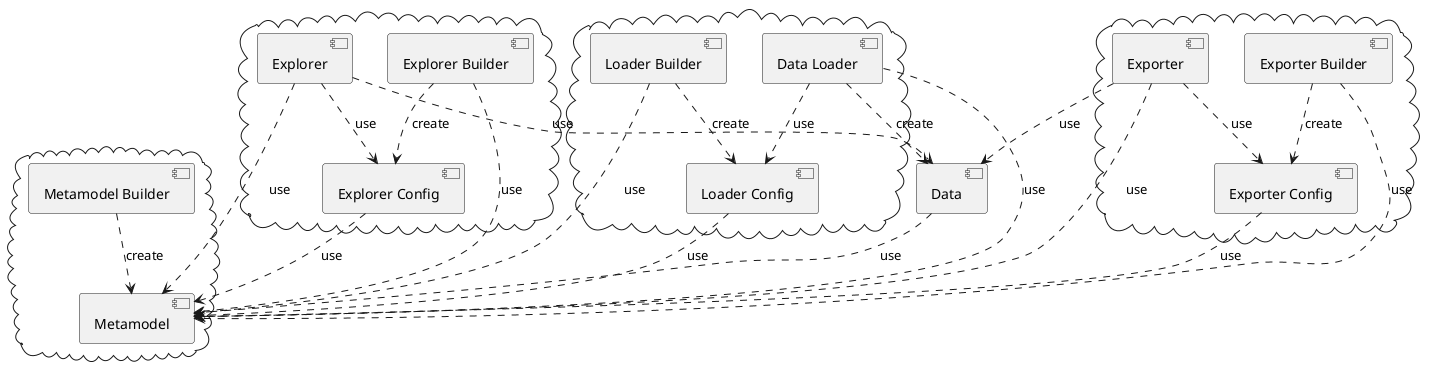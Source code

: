 @startuml

cloud {
  component [Explorer Config]
  component [Explorer Builder]
  component [Explorer]
}
cloud {
  component [Loader Config]
  component [Data Loader]
  component [Loader Builder]
}
component [Data]
cloud {
  component [Exporter]
  component [Exporter Config]
  component [Exporter Builder]
}
cloud {
  component [Metamodel Builder]
  component [Metamodel]
}

[Data] ..> [Metamodel] : use
[Exporter] ..> [Exporter Config] : use
[Exporter] ..> [Data] : use
[Exporter Builder] ..> [Exporter Config] : create
[Loader Builder] ..> [Loader Config] : create
[Explorer Builder] ..> [Explorer Config] : create
[Data Loader] ..> [Data] : create
[Data Loader] ..> [Loader Config] : use
[Explorer] ..> [Data] : use
[Explorer] ..> [Explorer Config] : use
[Metamodel Builder] ..> [Metamodel] : create

[Explorer] ..> [Metamodel] : use
[Explorer Config] ..> [Metamodel] : use
[Loader Config] ..> [Metamodel] : use
[Data Loader] ..> [Metamodel] : use
[Exporter] ..> [Metamodel] : use
[Exporter Config] ..> [Metamodel] : use
[Exporter Builder] ..> [Metamodel] : use
[Loader Builder] ..> [Metamodel] : use
[Explorer Builder] ..> [Metamodel] : use
@enduml
